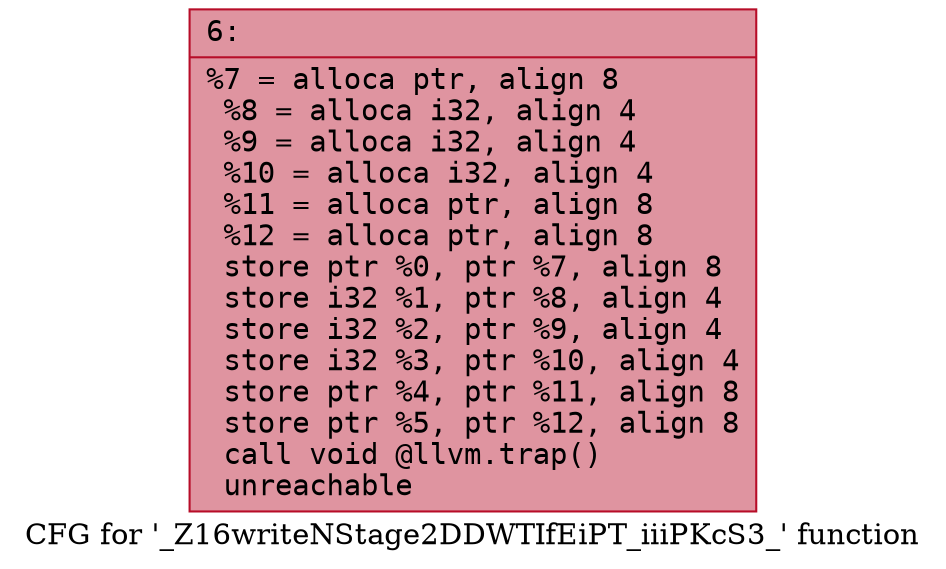 digraph "CFG for '_Z16writeNStage2DDWTIfEiPT_iiiPKcS3_' function" {
	label="CFG for '_Z16writeNStage2DDWTIfEiPT_iiiPKcS3_' function";

	Node0x600002ec27b0 [shape=record,color="#b70d28ff", style=filled, fillcolor="#b70d2870" fontname="Courier",label="{6:\l|  %7 = alloca ptr, align 8\l  %8 = alloca i32, align 4\l  %9 = alloca i32, align 4\l  %10 = alloca i32, align 4\l  %11 = alloca ptr, align 8\l  %12 = alloca ptr, align 8\l  store ptr %0, ptr %7, align 8\l  store i32 %1, ptr %8, align 4\l  store i32 %2, ptr %9, align 4\l  store i32 %3, ptr %10, align 4\l  store ptr %4, ptr %11, align 8\l  store ptr %5, ptr %12, align 8\l  call void @llvm.trap()\l  unreachable\l}"];
}
